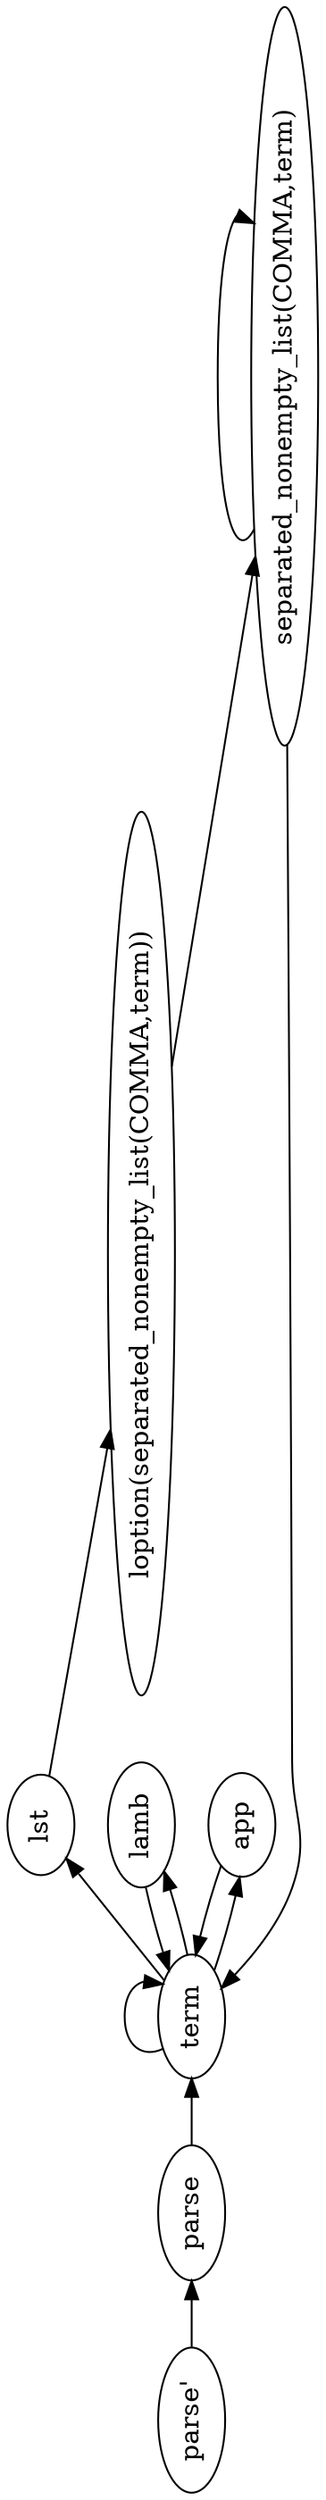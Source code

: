 digraph G {
orientation = landscape;
rankdir = LR;
ratio = compress;
nt0 [ label="parse'" ] ;
nt1 [ label="term" ] ;
nt2 [ label="separated_nonempty_list(COMMA,term)" ] ;
nt3 [ label="parse" ] ;
nt4 [ label="lst" ] ;
nt5 [ label="loption(separated_nonempty_list(COMMA,term))" ] ;
nt6 [ label="lamb" ] ;
nt7 [ label="app" ] ;
nt0 -> nt3 [ label="" ] ;
nt1 -> nt1 [ label="" ] ;
nt1 -> nt4 [ label="" ] ;
nt1 -> nt6 [ label="" ] ;
nt1 -> nt7 [ label="" ] ;
nt2 -> nt1 [ label="" ] ;
nt2 -> nt2 [ label="" ] ;
nt3 -> nt1 [ label="" ] ;
nt4 -> nt5 [ label="" ] ;
nt5 -> nt2 [ label="" ] ;
nt6 -> nt1 [ label="" ] ;
nt7 -> nt1 [ label="" ] ;

}
